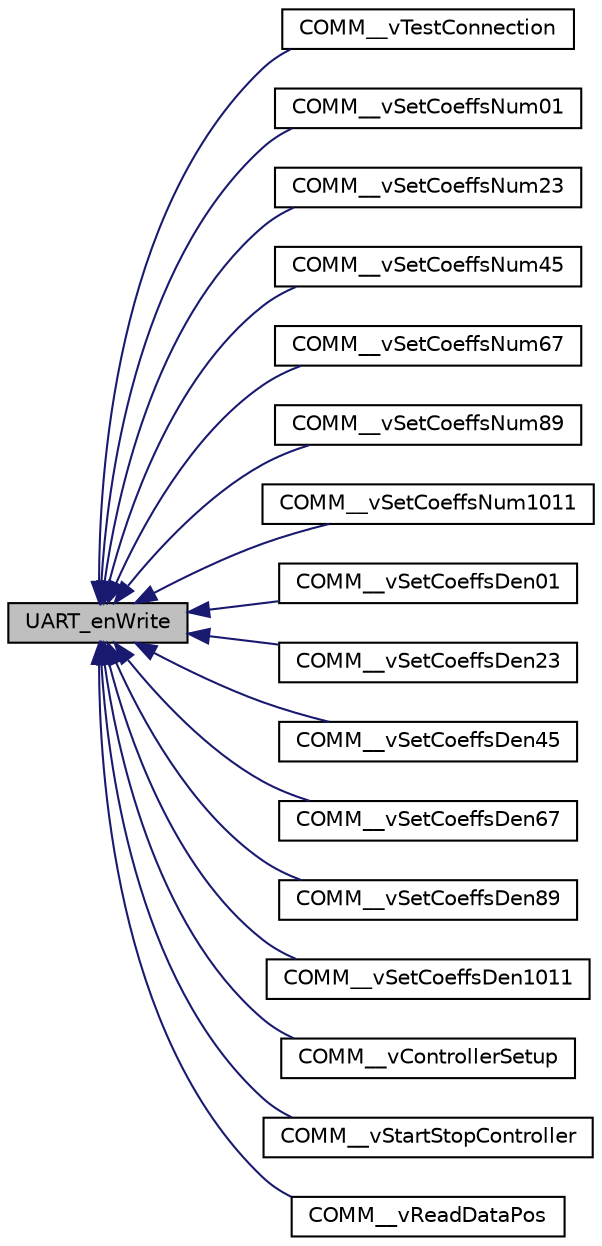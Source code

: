 digraph "UART_enWrite"
{
  edge [fontname="Helvetica",fontsize="10",labelfontname="Helvetica",labelfontsize="10"];
  node [fontname="Helvetica",fontsize="10",shape=record];
  rankdir="LR";
  Node1 [label="UART_enWrite",height=0.2,width=0.4,color="black", fillcolor="grey75", style="filled", fontcolor="black"];
  Node1 -> Node2 [dir="back",color="midnightblue",fontsize="10",style="solid",fontname="Helvetica"];
  Node2 [label="COMM__vTestConnection",height=0.2,width=0.4,color="black", fillcolor="white", style="filled",URL="$comm_8c.html#a4b7f1a92112b440c64ab011bd74a417e"];
  Node1 -> Node3 [dir="back",color="midnightblue",fontsize="10",style="solid",fontname="Helvetica"];
  Node3 [label="COMM__vSetCoeffsNum01",height=0.2,width=0.4,color="black", fillcolor="white", style="filled",URL="$comm_8c.html#a7b1c5055ca702952fa9ef2b5ee54475e"];
  Node1 -> Node4 [dir="back",color="midnightblue",fontsize="10",style="solid",fontname="Helvetica"];
  Node4 [label="COMM__vSetCoeffsNum23",height=0.2,width=0.4,color="black", fillcolor="white", style="filled",URL="$comm_8c.html#a409ca03f7a9c64f7184e1043357a5488"];
  Node1 -> Node5 [dir="back",color="midnightblue",fontsize="10",style="solid",fontname="Helvetica"];
  Node5 [label="COMM__vSetCoeffsNum45",height=0.2,width=0.4,color="black", fillcolor="white", style="filled",URL="$comm_8c.html#af44fcb893dd66ee27b7d0038ccc43e69"];
  Node1 -> Node6 [dir="back",color="midnightblue",fontsize="10",style="solid",fontname="Helvetica"];
  Node6 [label="COMM__vSetCoeffsNum67",height=0.2,width=0.4,color="black", fillcolor="white", style="filled",URL="$comm_8c.html#a31db3e83dac05008a1e480fff1b84349"];
  Node1 -> Node7 [dir="back",color="midnightblue",fontsize="10",style="solid",fontname="Helvetica"];
  Node7 [label="COMM__vSetCoeffsNum89",height=0.2,width=0.4,color="black", fillcolor="white", style="filled",URL="$comm_8c.html#a004d08f957f082f7007415da959c4bf5"];
  Node1 -> Node8 [dir="back",color="midnightblue",fontsize="10",style="solid",fontname="Helvetica"];
  Node8 [label="COMM__vSetCoeffsNum1011",height=0.2,width=0.4,color="black", fillcolor="white", style="filled",URL="$comm_8c.html#a8c21d9b47e1ba6bc0962c2dbaf696ef4"];
  Node1 -> Node9 [dir="back",color="midnightblue",fontsize="10",style="solid",fontname="Helvetica"];
  Node9 [label="COMM__vSetCoeffsDen01",height=0.2,width=0.4,color="black", fillcolor="white", style="filled",URL="$comm_8c.html#af4e2f1ebc356a6cf4e1de822b963491e"];
  Node1 -> Node10 [dir="back",color="midnightblue",fontsize="10",style="solid",fontname="Helvetica"];
  Node10 [label="COMM__vSetCoeffsDen23",height=0.2,width=0.4,color="black", fillcolor="white", style="filled",URL="$comm_8c.html#ac30ad503d96e7bbcc862e60b7d2b000c"];
  Node1 -> Node11 [dir="back",color="midnightblue",fontsize="10",style="solid",fontname="Helvetica"];
  Node11 [label="COMM__vSetCoeffsDen45",height=0.2,width=0.4,color="black", fillcolor="white", style="filled",URL="$comm_8c.html#a3f20c389abe268db35c25beb659a06e3"];
  Node1 -> Node12 [dir="back",color="midnightblue",fontsize="10",style="solid",fontname="Helvetica"];
  Node12 [label="COMM__vSetCoeffsDen67",height=0.2,width=0.4,color="black", fillcolor="white", style="filled",URL="$comm_8c.html#a3b2918d9f1ba88b8d2478665e4e608f6"];
  Node1 -> Node13 [dir="back",color="midnightblue",fontsize="10",style="solid",fontname="Helvetica"];
  Node13 [label="COMM__vSetCoeffsDen89",height=0.2,width=0.4,color="black", fillcolor="white", style="filled",URL="$comm_8c.html#af2143c220fc1532bb0af5ede64c5b1b5"];
  Node1 -> Node14 [dir="back",color="midnightblue",fontsize="10",style="solid",fontname="Helvetica"];
  Node14 [label="COMM__vSetCoeffsDen1011",height=0.2,width=0.4,color="black", fillcolor="white", style="filled",URL="$comm_8c.html#ac07fc7765bc3a0a6a0f3259a6d0fedfa"];
  Node1 -> Node15 [dir="back",color="midnightblue",fontsize="10",style="solid",fontname="Helvetica"];
  Node15 [label="COMM__vControllerSetup",height=0.2,width=0.4,color="black", fillcolor="white", style="filled",URL="$comm_8c.html#aa5a266b0a4b7fa301643d9515dc6bbf1"];
  Node1 -> Node16 [dir="back",color="midnightblue",fontsize="10",style="solid",fontname="Helvetica"];
  Node16 [label="COMM__vStartStopController",height=0.2,width=0.4,color="black", fillcolor="white", style="filled",URL="$comm_8c.html#a0dc700472138623b6803a4a20f006a73"];
  Node1 -> Node17 [dir="back",color="midnightblue",fontsize="10",style="solid",fontname="Helvetica"];
  Node17 [label="COMM__vReadDataPos",height=0.2,width=0.4,color="black", fillcolor="white", style="filled",URL="$comm_8c.html#a9d2f38a35c9da1a9979187364cd3e0aa"];
}
